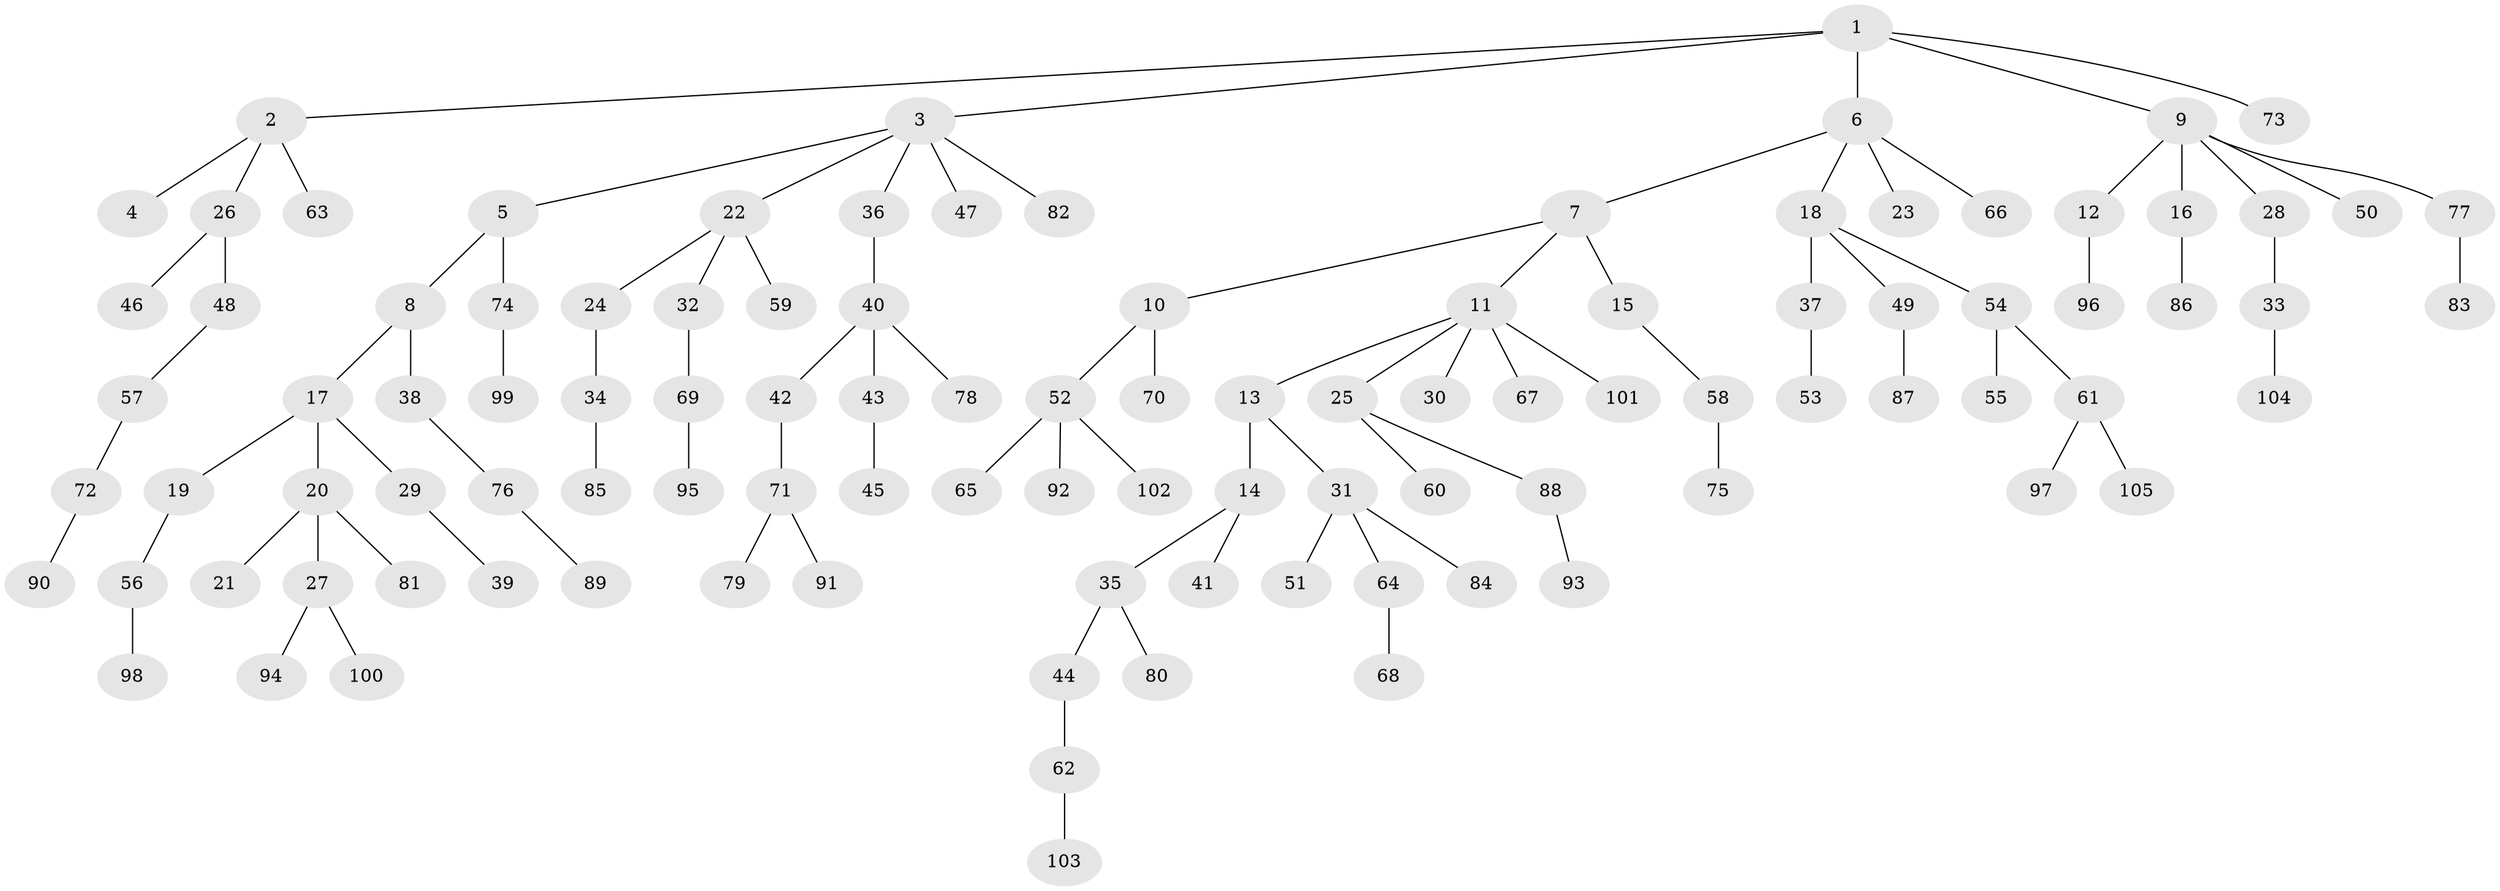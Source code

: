 // Generated by graph-tools (version 1.1) at 2025/02/03/09/25 03:02:19]
// undirected, 105 vertices, 104 edges
graph export_dot {
graph [start="1"]
  node [color=gray90,style=filled];
  1;
  2;
  3;
  4;
  5;
  6;
  7;
  8;
  9;
  10;
  11;
  12;
  13;
  14;
  15;
  16;
  17;
  18;
  19;
  20;
  21;
  22;
  23;
  24;
  25;
  26;
  27;
  28;
  29;
  30;
  31;
  32;
  33;
  34;
  35;
  36;
  37;
  38;
  39;
  40;
  41;
  42;
  43;
  44;
  45;
  46;
  47;
  48;
  49;
  50;
  51;
  52;
  53;
  54;
  55;
  56;
  57;
  58;
  59;
  60;
  61;
  62;
  63;
  64;
  65;
  66;
  67;
  68;
  69;
  70;
  71;
  72;
  73;
  74;
  75;
  76;
  77;
  78;
  79;
  80;
  81;
  82;
  83;
  84;
  85;
  86;
  87;
  88;
  89;
  90;
  91;
  92;
  93;
  94;
  95;
  96;
  97;
  98;
  99;
  100;
  101;
  102;
  103;
  104;
  105;
  1 -- 2;
  1 -- 3;
  1 -- 6;
  1 -- 9;
  1 -- 73;
  2 -- 4;
  2 -- 26;
  2 -- 63;
  3 -- 5;
  3 -- 22;
  3 -- 36;
  3 -- 47;
  3 -- 82;
  5 -- 8;
  5 -- 74;
  6 -- 7;
  6 -- 18;
  6 -- 23;
  6 -- 66;
  7 -- 10;
  7 -- 11;
  7 -- 15;
  8 -- 17;
  8 -- 38;
  9 -- 12;
  9 -- 16;
  9 -- 28;
  9 -- 50;
  9 -- 77;
  10 -- 52;
  10 -- 70;
  11 -- 13;
  11 -- 25;
  11 -- 30;
  11 -- 67;
  11 -- 101;
  12 -- 96;
  13 -- 14;
  13 -- 31;
  14 -- 35;
  14 -- 41;
  15 -- 58;
  16 -- 86;
  17 -- 19;
  17 -- 20;
  17 -- 29;
  18 -- 37;
  18 -- 49;
  18 -- 54;
  19 -- 56;
  20 -- 21;
  20 -- 27;
  20 -- 81;
  22 -- 24;
  22 -- 32;
  22 -- 59;
  24 -- 34;
  25 -- 60;
  25 -- 88;
  26 -- 46;
  26 -- 48;
  27 -- 94;
  27 -- 100;
  28 -- 33;
  29 -- 39;
  31 -- 51;
  31 -- 64;
  31 -- 84;
  32 -- 69;
  33 -- 104;
  34 -- 85;
  35 -- 44;
  35 -- 80;
  36 -- 40;
  37 -- 53;
  38 -- 76;
  40 -- 42;
  40 -- 43;
  40 -- 78;
  42 -- 71;
  43 -- 45;
  44 -- 62;
  48 -- 57;
  49 -- 87;
  52 -- 65;
  52 -- 92;
  52 -- 102;
  54 -- 55;
  54 -- 61;
  56 -- 98;
  57 -- 72;
  58 -- 75;
  61 -- 97;
  61 -- 105;
  62 -- 103;
  64 -- 68;
  69 -- 95;
  71 -- 79;
  71 -- 91;
  72 -- 90;
  74 -- 99;
  76 -- 89;
  77 -- 83;
  88 -- 93;
}
